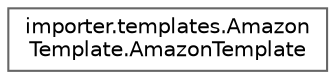 digraph "Graphical Class Hierarchy"
{
 // LATEX_PDF_SIZE
  bgcolor="transparent";
  edge [fontname=Helvetica,fontsize=10,labelfontname=Helvetica,labelfontsize=10];
  node [fontname=Helvetica,fontsize=10,shape=box,height=0.2,width=0.4];
  rankdir="LR";
  Node0 [id="Node000000",label="importer.templates.Amazon\lTemplate.AmazonTemplate",height=0.2,width=0.4,color="grey40", fillcolor="white", style="filled",URL="$classimporter_1_1templates_1_1_amazon_template_1_1_amazon_template.html",tooltip=" "];
}
